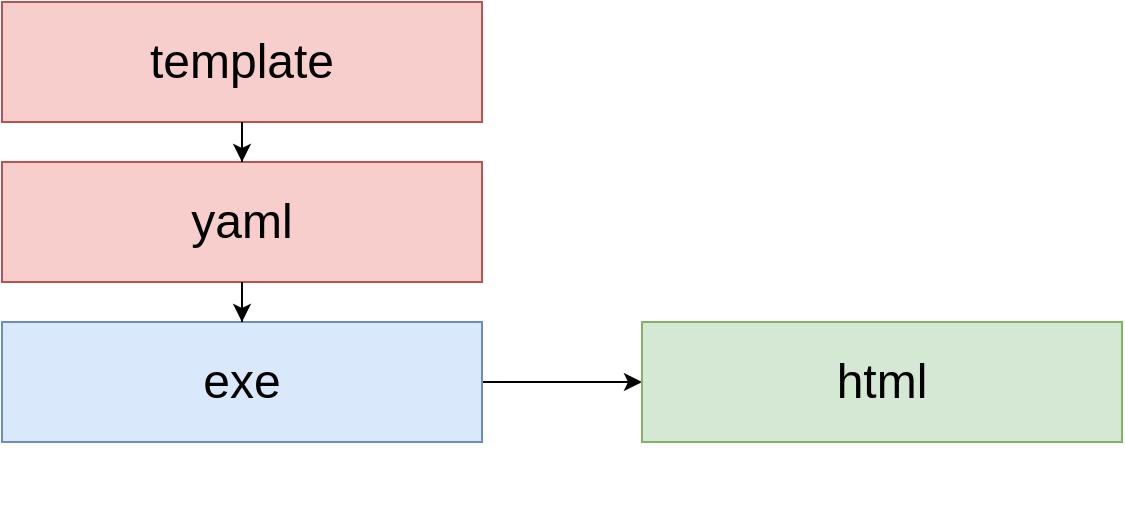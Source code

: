 <mxfile version="13.0.3" type="device"><diagram id="hvAscEq3JMqpN0JwdC7N" name="Page-1"><mxGraphModel dx="1086" dy="772" grid="1" gridSize="10" guides="1" tooltips="1" connect="1" arrows="1" fold="1" page="1" pageScale="1" pageWidth="850" pageHeight="1100" math="0" shadow="0"><root><mxCell id="0"/><mxCell id="1" parent="0"/><mxCell id="7oyE2Pqjxty7Gl5ES7Yu-5" value="" style="group;fillColor=#f8cecc;strokeColor=#b85450;" vertex="1" connectable="0" parent="1"><mxGeometry x="90" y="280" width="240" height="60" as="geometry"/></mxCell><mxCell id="7oyE2Pqjxty7Gl5ES7Yu-3" value="" style="rounded=0;whiteSpace=wrap;html=1;fillColor=#f8cecc;strokeColor=#b85450;" vertex="1" parent="7oyE2Pqjxty7Gl5ES7Yu-5"><mxGeometry width="240" height="60" as="geometry"/></mxCell><mxCell id="7oyE2Pqjxty7Gl5ES7Yu-4" value="&lt;span style=&quot;font-size: 24px&quot;&gt;yaml&lt;br&gt;&lt;/span&gt;" style="text;html=1;strokeColor=none;fillColor=none;align=center;verticalAlign=middle;whiteSpace=wrap;rounded=0;" vertex="1" parent="7oyE2Pqjxty7Gl5ES7Yu-5"><mxGeometry x="100" y="20" width="40" height="20" as="geometry"/></mxCell><mxCell id="7oyE2Pqjxty7Gl5ES7Yu-6" value="" style="group" vertex="1" connectable="0" parent="1"><mxGeometry x="90" y="400" width="460" height="60" as="geometry"/></mxCell><mxCell id="7oyE2Pqjxty7Gl5ES7Yu-12" value="" style="group" vertex="1" connectable="0" parent="7oyE2Pqjxty7Gl5ES7Yu-6"><mxGeometry y="-40" width="460" height="60" as="geometry"/></mxCell><mxCell id="7oyE2Pqjxty7Gl5ES7Yu-14" value="" style="edgeStyle=orthogonalEdgeStyle;rounded=0;orthogonalLoop=1;jettySize=auto;html=1;" edge="1" parent="7oyE2Pqjxty7Gl5ES7Yu-12" source="7oyE2Pqjxty7Gl5ES7Yu-1" target="7oyE2Pqjxty7Gl5ES7Yu-13"><mxGeometry relative="1" as="geometry"/></mxCell><mxCell id="7oyE2Pqjxty7Gl5ES7Yu-1" value="" style="rounded=0;whiteSpace=wrap;html=1;fillColor=#dae8fc;strokeColor=#6c8ebf;" vertex="1" parent="7oyE2Pqjxty7Gl5ES7Yu-12"><mxGeometry width="240" height="60" as="geometry"/></mxCell><mxCell id="7oyE2Pqjxty7Gl5ES7Yu-13" value="" style="rounded=0;whiteSpace=wrap;html=1;fillColor=#d5e8d4;strokeColor=#82b366;" vertex="1" parent="7oyE2Pqjxty7Gl5ES7Yu-12"><mxGeometry x="320" width="240" height="60" as="geometry"/></mxCell><mxCell id="7oyE2Pqjxty7Gl5ES7Yu-2" value="&lt;span style=&quot;font-size: 24px&quot;&gt;exe&lt;br&gt;&lt;/span&gt;" style="text;html=1;strokeColor=none;fillColor=none;align=center;verticalAlign=middle;whiteSpace=wrap;rounded=0;" vertex="1" parent="7oyE2Pqjxty7Gl5ES7Yu-12"><mxGeometry x="100" y="20" width="40" height="20" as="geometry"/></mxCell><mxCell id="7oyE2Pqjxty7Gl5ES7Yu-22" value="&lt;span style=&quot;font-size: 24px&quot;&gt;html&lt;br&gt;&lt;/span&gt;" style="text;html=1;strokeColor=none;fillColor=none;align=center;verticalAlign=middle;whiteSpace=wrap;rounded=0;" vertex="1" parent="7oyE2Pqjxty7Gl5ES7Yu-12"><mxGeometry x="420" y="20" width="40" height="20" as="geometry"/></mxCell><mxCell id="7oyE2Pqjxty7Gl5ES7Yu-9" value="" style="group;fillColor=#f8cecc;strokeColor=#b85450;" vertex="1" connectable="0" parent="1"><mxGeometry x="90" y="200" width="240" height="60" as="geometry"/></mxCell><mxCell id="7oyE2Pqjxty7Gl5ES7Yu-10" value="" style="rounded=0;whiteSpace=wrap;html=1;fillColor=#f8cecc;strokeColor=#b85450;" vertex="1" parent="7oyE2Pqjxty7Gl5ES7Yu-9"><mxGeometry width="240" height="60" as="geometry"/></mxCell><mxCell id="7oyE2Pqjxty7Gl5ES7Yu-11" value="&lt;span style=&quot;font-size: 24px&quot;&gt;template&lt;br&gt;&lt;/span&gt;" style="text;html=1;strokeColor=none;fillColor=none;align=center;verticalAlign=middle;whiteSpace=wrap;rounded=0;" vertex="1" parent="7oyE2Pqjxty7Gl5ES7Yu-9"><mxGeometry x="100" y="20" width="40" height="20" as="geometry"/></mxCell><mxCell id="7oyE2Pqjxty7Gl5ES7Yu-17" value="" style="edgeStyle=orthogonalEdgeStyle;rounded=0;orthogonalLoop=1;jettySize=auto;html=1;" edge="1" parent="1" source="7oyE2Pqjxty7Gl5ES7Yu-10" target="7oyE2Pqjxty7Gl5ES7Yu-3"><mxGeometry relative="1" as="geometry"/></mxCell><mxCell id="7oyE2Pqjxty7Gl5ES7Yu-19" value="" style="edgeStyle=orthogonalEdgeStyle;rounded=0;orthogonalLoop=1;jettySize=auto;html=1;" edge="1" parent="1" source="7oyE2Pqjxty7Gl5ES7Yu-3" target="7oyE2Pqjxty7Gl5ES7Yu-1"><mxGeometry relative="1" as="geometry"/></mxCell></root></mxGraphModel></diagram></mxfile>